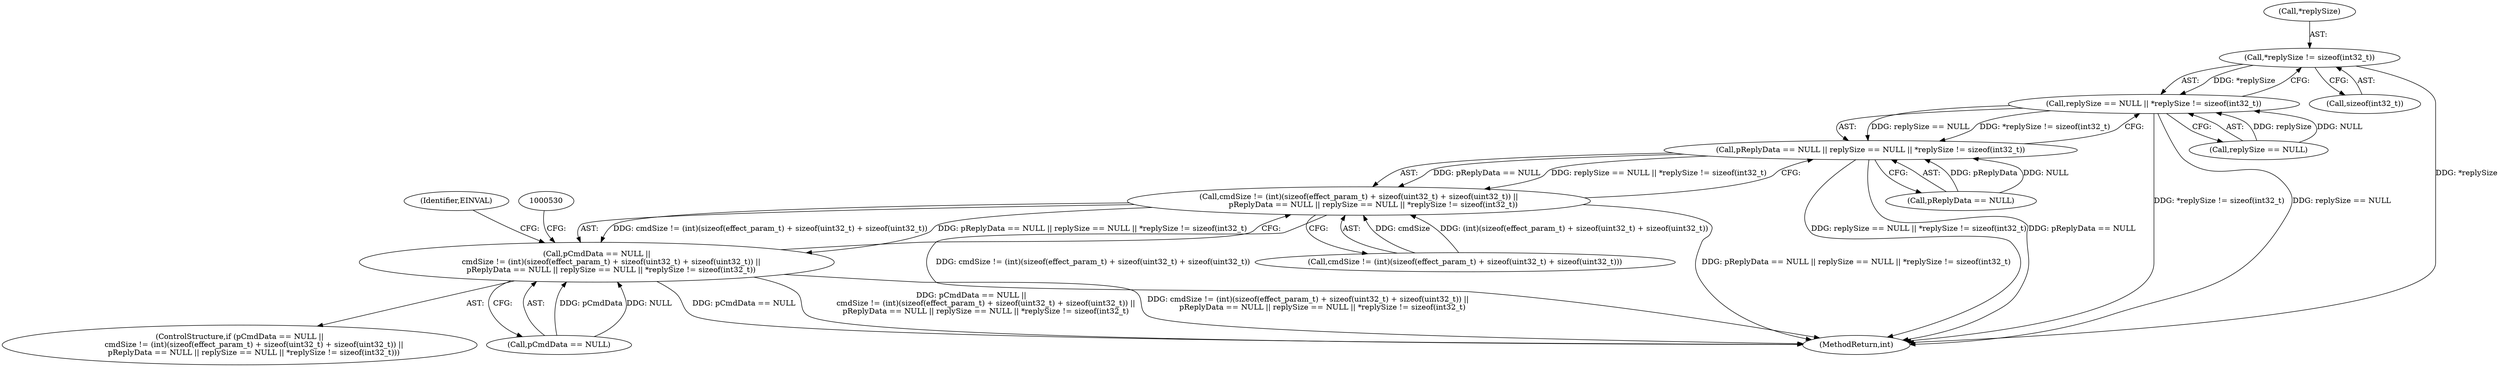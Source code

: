 digraph "0_Android_557bd7bfe6c4895faee09e46fc9b5304a956c8b7@API" {
"1000518" [label="(Call,*replySize != sizeof(int32_t))"];
"1000514" [label="(Call,replySize == NULL || *replySize != sizeof(int32_t))"];
"1000510" [label="(Call,pReplyData == NULL || replySize == NULL || *replySize != sizeof(int32_t))"];
"1000497" [label="(Call,cmdSize != (int)(sizeof(effect_param_t) + sizeof(uint32_t) + sizeof(uint32_t)) ||\n            pReplyData == NULL || replySize == NULL || *replySize != sizeof(int32_t))"];
"1000493" [label="(Call,pCmdData == NULL ||\n            cmdSize != (int)(sizeof(effect_param_t) + sizeof(uint32_t) + sizeof(uint32_t)) ||\n            pReplyData == NULL || replySize == NULL || *replySize != sizeof(int32_t))"];
"1000498" [label="(Call,cmdSize != (int)(sizeof(effect_param_t) + sizeof(uint32_t) + sizeof(uint32_t)))"];
"1000497" [label="(Call,cmdSize != (int)(sizeof(effect_param_t) + sizeof(uint32_t) + sizeof(uint32_t)) ||\n            pReplyData == NULL || replySize == NULL || *replySize != sizeof(int32_t))"];
"1000494" [label="(Call,pCmdData == NULL)"];
"1000519" [label="(Call,*replySize)"];
"1000518" [label="(Call,*replySize != sizeof(int32_t))"];
"1000510" [label="(Call,pReplyData == NULL || replySize == NULL || *replySize != sizeof(int32_t))"];
"1000526" [label="(Identifier,EINVAL)"];
"1000493" [label="(Call,pCmdData == NULL ||\n            cmdSize != (int)(sizeof(effect_param_t) + sizeof(uint32_t) + sizeof(uint32_t)) ||\n            pReplyData == NULL || replySize == NULL || *replySize != sizeof(int32_t))"];
"1000492" [label="(ControlStructure,if (pCmdData == NULL ||\n            cmdSize != (int)(sizeof(effect_param_t) + sizeof(uint32_t) + sizeof(uint32_t)) ||\n            pReplyData == NULL || replySize == NULL || *replySize != sizeof(int32_t)))"];
"1000521" [label="(Call,sizeof(int32_t))"];
"1001060" [label="(MethodReturn,int)"];
"1000515" [label="(Call,replySize == NULL)"];
"1000514" [label="(Call,replySize == NULL || *replySize != sizeof(int32_t))"];
"1000511" [label="(Call,pReplyData == NULL)"];
"1000518" -> "1000514"  [label="AST: "];
"1000518" -> "1000521"  [label="CFG: "];
"1000519" -> "1000518"  [label="AST: "];
"1000521" -> "1000518"  [label="AST: "];
"1000514" -> "1000518"  [label="CFG: "];
"1000518" -> "1001060"  [label="DDG: *replySize"];
"1000518" -> "1000514"  [label="DDG: *replySize"];
"1000514" -> "1000510"  [label="AST: "];
"1000514" -> "1000515"  [label="CFG: "];
"1000515" -> "1000514"  [label="AST: "];
"1000510" -> "1000514"  [label="CFG: "];
"1000514" -> "1001060"  [label="DDG: *replySize != sizeof(int32_t)"];
"1000514" -> "1001060"  [label="DDG: replySize == NULL"];
"1000514" -> "1000510"  [label="DDG: replySize == NULL"];
"1000514" -> "1000510"  [label="DDG: *replySize != sizeof(int32_t)"];
"1000515" -> "1000514"  [label="DDG: replySize"];
"1000515" -> "1000514"  [label="DDG: NULL"];
"1000510" -> "1000497"  [label="AST: "];
"1000510" -> "1000511"  [label="CFG: "];
"1000511" -> "1000510"  [label="AST: "];
"1000497" -> "1000510"  [label="CFG: "];
"1000510" -> "1001060"  [label="DDG: replySize == NULL || *replySize != sizeof(int32_t)"];
"1000510" -> "1001060"  [label="DDG: pReplyData == NULL"];
"1000510" -> "1000497"  [label="DDG: pReplyData == NULL"];
"1000510" -> "1000497"  [label="DDG: replySize == NULL || *replySize != sizeof(int32_t)"];
"1000511" -> "1000510"  [label="DDG: pReplyData"];
"1000511" -> "1000510"  [label="DDG: NULL"];
"1000497" -> "1000493"  [label="AST: "];
"1000497" -> "1000498"  [label="CFG: "];
"1000498" -> "1000497"  [label="AST: "];
"1000493" -> "1000497"  [label="CFG: "];
"1000497" -> "1001060"  [label="DDG: cmdSize != (int)(sizeof(effect_param_t) + sizeof(uint32_t) + sizeof(uint32_t))"];
"1000497" -> "1001060"  [label="DDG: pReplyData == NULL || replySize == NULL || *replySize != sizeof(int32_t)"];
"1000497" -> "1000493"  [label="DDG: cmdSize != (int)(sizeof(effect_param_t) + sizeof(uint32_t) + sizeof(uint32_t))"];
"1000497" -> "1000493"  [label="DDG: pReplyData == NULL || replySize == NULL || *replySize != sizeof(int32_t)"];
"1000498" -> "1000497"  [label="DDG: cmdSize"];
"1000498" -> "1000497"  [label="DDG: (int)(sizeof(effect_param_t) + sizeof(uint32_t) + sizeof(uint32_t))"];
"1000493" -> "1000492"  [label="AST: "];
"1000493" -> "1000494"  [label="CFG: "];
"1000494" -> "1000493"  [label="AST: "];
"1000526" -> "1000493"  [label="CFG: "];
"1000530" -> "1000493"  [label="CFG: "];
"1000493" -> "1001060"  [label="DDG: pCmdData == NULL"];
"1000493" -> "1001060"  [label="DDG: pCmdData == NULL ||\n            cmdSize != (int)(sizeof(effect_param_t) + sizeof(uint32_t) + sizeof(uint32_t)) ||\n            pReplyData == NULL || replySize == NULL || *replySize != sizeof(int32_t)"];
"1000493" -> "1001060"  [label="DDG: cmdSize != (int)(sizeof(effect_param_t) + sizeof(uint32_t) + sizeof(uint32_t)) ||\n            pReplyData == NULL || replySize == NULL || *replySize != sizeof(int32_t)"];
"1000494" -> "1000493"  [label="DDG: pCmdData"];
"1000494" -> "1000493"  [label="DDG: NULL"];
}
